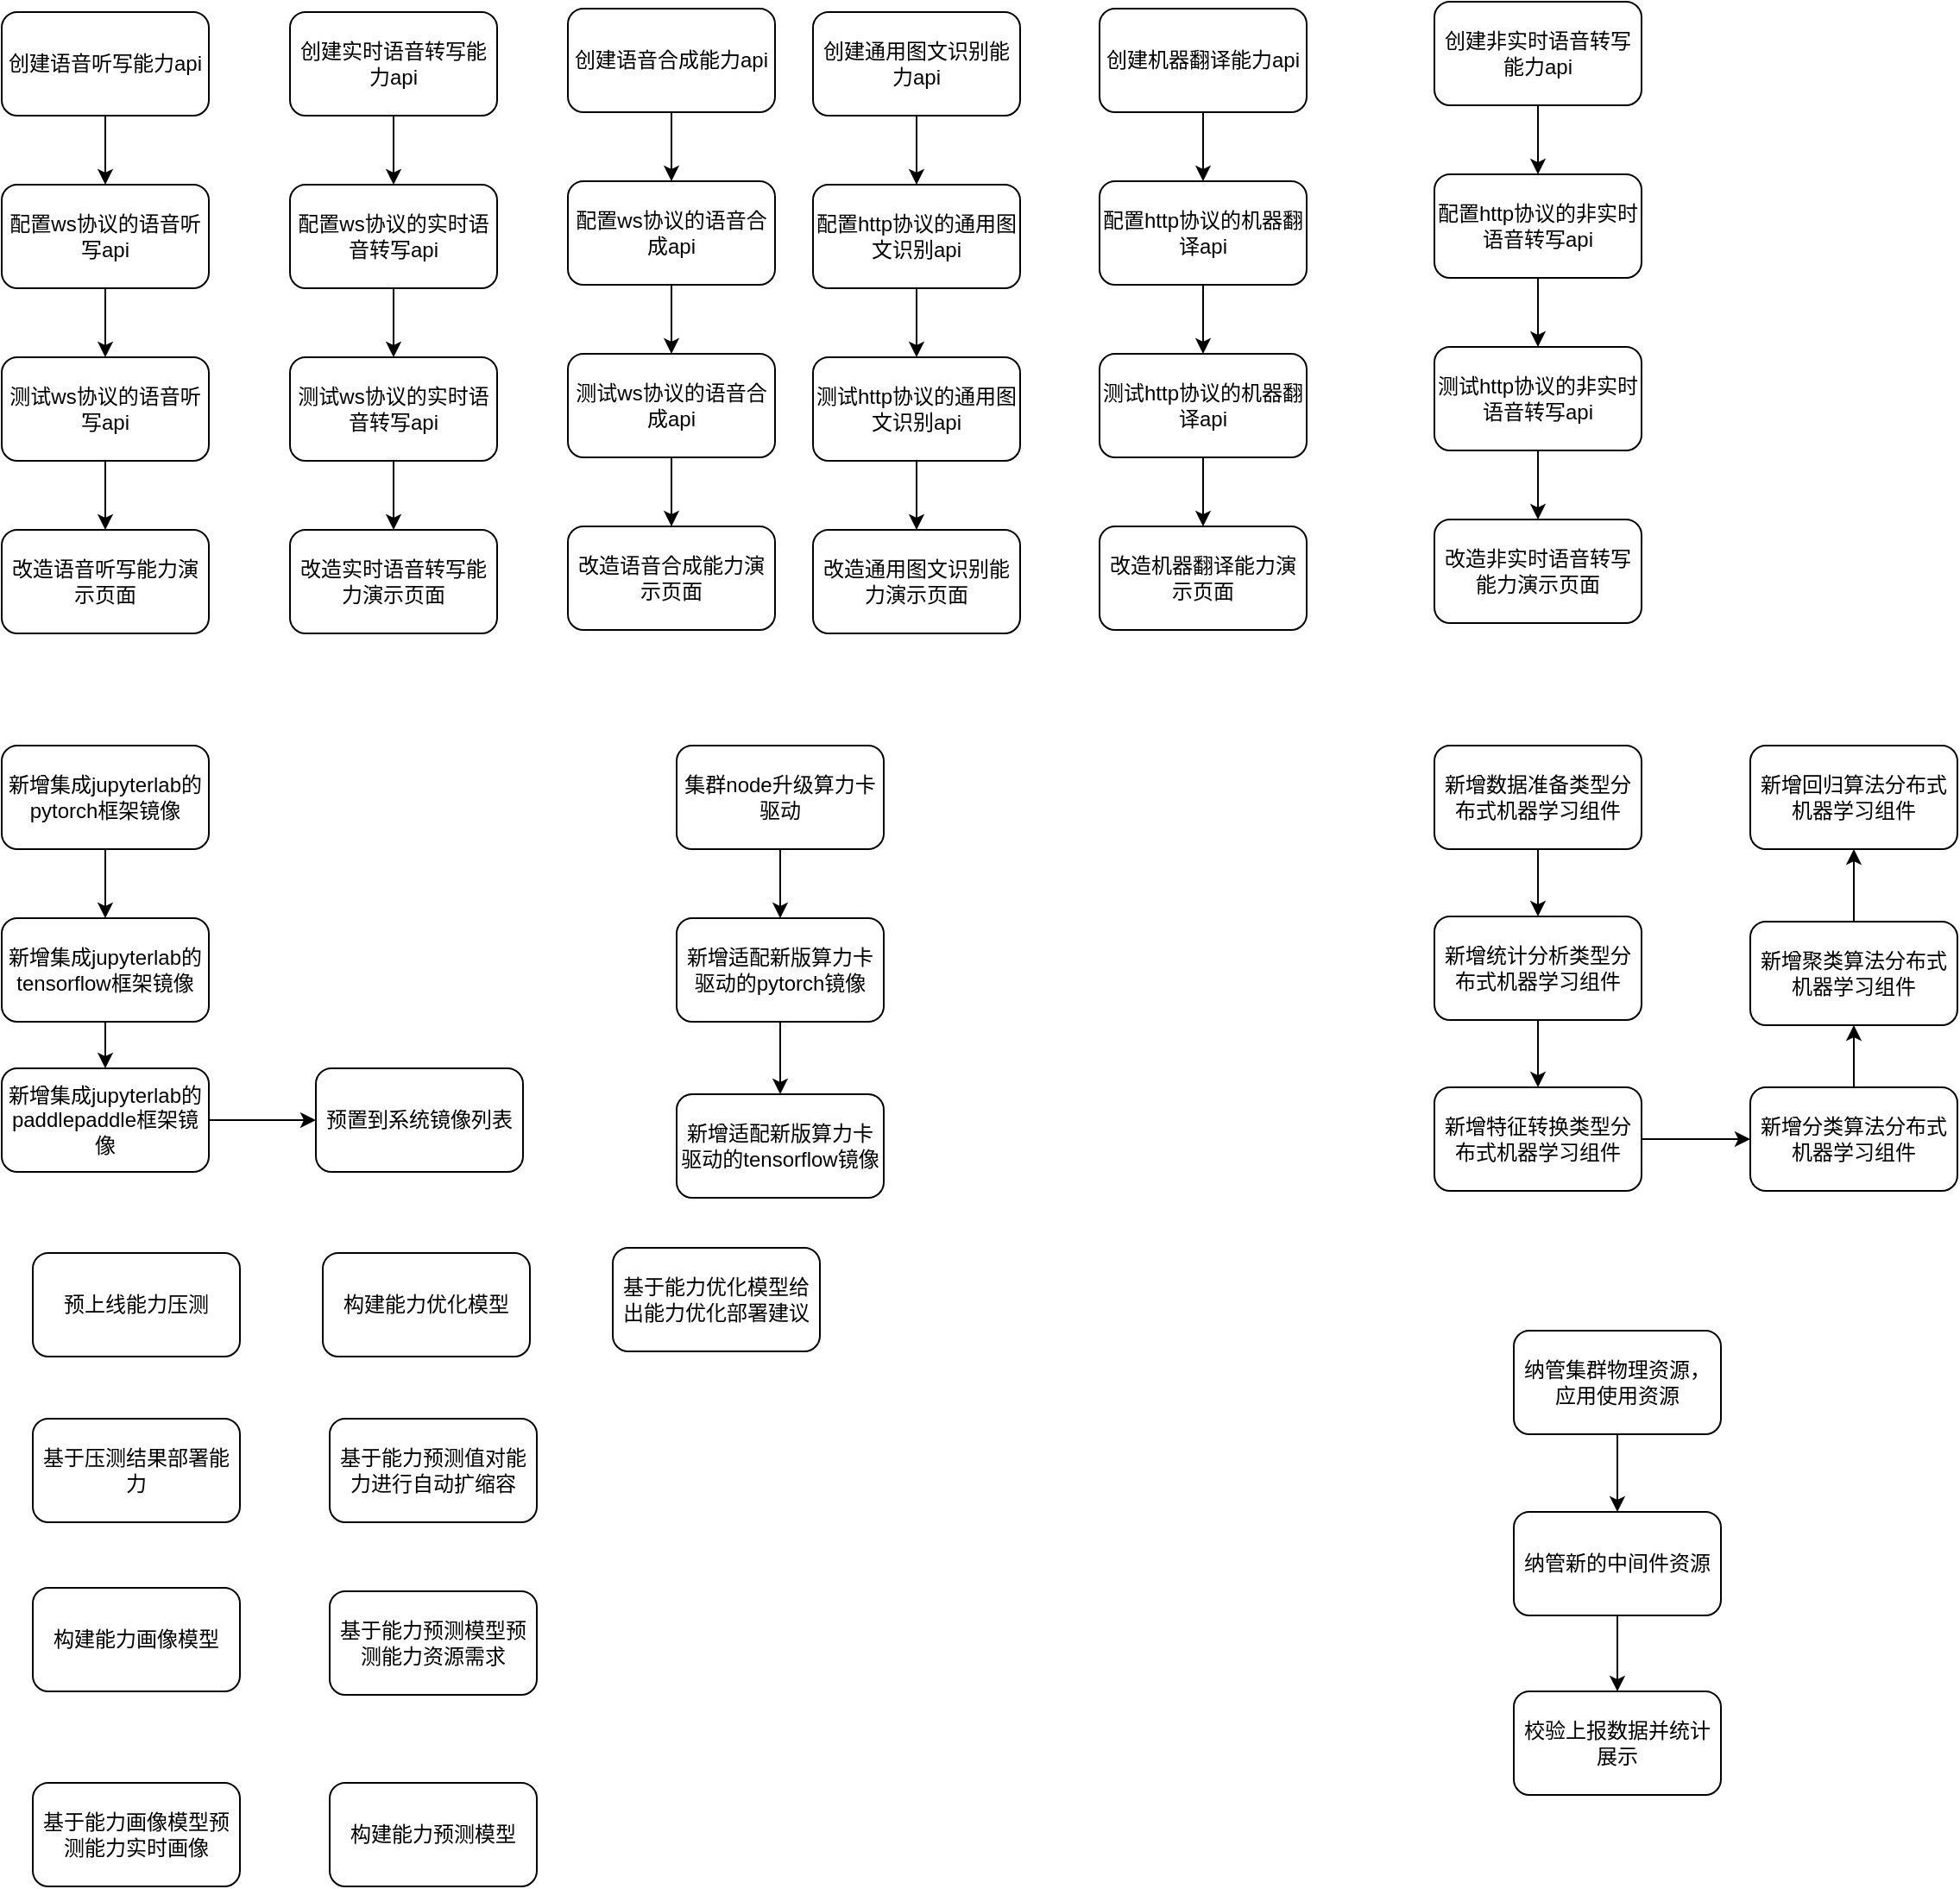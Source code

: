 <mxfile version="20.6.0" type="github">
  <diagram id="pmFFMw0CXSncJ6qstrio" name="第 1 页">
    <mxGraphModel dx="1038" dy="556" grid="0" gridSize="10" guides="1" tooltips="1" connect="1" arrows="1" fold="1" page="1" pageScale="1" pageWidth="827" pageHeight="1169" math="0" shadow="0">
      <root>
        <mxCell id="0" />
        <mxCell id="1" parent="0" />
        <mxCell id="fL5Yh4GL1NtFQYnabmQl-5" style="edgeStyle=orthogonalEdgeStyle;rounded=0;orthogonalLoop=1;jettySize=auto;html=1;entryX=0.5;entryY=0;entryDx=0;entryDy=0;" parent="1" source="fL5Yh4GL1NtFQYnabmQl-1" target="fL5Yh4GL1NtFQYnabmQl-2" edge="1">
          <mxGeometry relative="1" as="geometry" />
        </mxCell>
        <mxCell id="fL5Yh4GL1NtFQYnabmQl-1" value="创建语音听写能力api" style="rounded=1;whiteSpace=wrap;html=1;" parent="1" vertex="1">
          <mxGeometry x="40" y="60" width="120" height="60" as="geometry" />
        </mxCell>
        <mxCell id="fL5Yh4GL1NtFQYnabmQl-6" style="edgeStyle=orthogonalEdgeStyle;rounded=0;orthogonalLoop=1;jettySize=auto;html=1;entryX=0.5;entryY=0;entryDx=0;entryDy=0;" parent="1" source="fL5Yh4GL1NtFQYnabmQl-2" target="fL5Yh4GL1NtFQYnabmQl-3" edge="1">
          <mxGeometry relative="1" as="geometry" />
        </mxCell>
        <mxCell id="fL5Yh4GL1NtFQYnabmQl-2" value="配置ws协议的语音听写api" style="rounded=1;whiteSpace=wrap;html=1;" parent="1" vertex="1">
          <mxGeometry x="40" y="160" width="120" height="60" as="geometry" />
        </mxCell>
        <mxCell id="fL5Yh4GL1NtFQYnabmQl-7" style="edgeStyle=orthogonalEdgeStyle;rounded=0;orthogonalLoop=1;jettySize=auto;html=1;entryX=0.5;entryY=0;entryDx=0;entryDy=0;" parent="1" source="fL5Yh4GL1NtFQYnabmQl-3" target="fL5Yh4GL1NtFQYnabmQl-4" edge="1">
          <mxGeometry relative="1" as="geometry" />
        </mxCell>
        <mxCell id="fL5Yh4GL1NtFQYnabmQl-3" value="测试ws协议的语音听写api" style="rounded=1;whiteSpace=wrap;html=1;" parent="1" vertex="1">
          <mxGeometry x="40" y="260" width="120" height="60" as="geometry" />
        </mxCell>
        <mxCell id="fL5Yh4GL1NtFQYnabmQl-4" value="改造语音听写能力演示页面" style="rounded=1;whiteSpace=wrap;html=1;" parent="1" vertex="1">
          <mxGeometry x="40" y="360" width="120" height="60" as="geometry" />
        </mxCell>
        <mxCell id="fL5Yh4GL1NtFQYnabmQl-8" style="edgeStyle=orthogonalEdgeStyle;rounded=0;orthogonalLoop=1;jettySize=auto;html=1;entryX=0.5;entryY=0;entryDx=0;entryDy=0;" parent="1" source="fL5Yh4GL1NtFQYnabmQl-9" target="fL5Yh4GL1NtFQYnabmQl-11" edge="1">
          <mxGeometry relative="1" as="geometry" />
        </mxCell>
        <mxCell id="fL5Yh4GL1NtFQYnabmQl-9" value="创建实时语音转写能力api" style="rounded=1;whiteSpace=wrap;html=1;" parent="1" vertex="1">
          <mxGeometry x="207" y="60" width="120" height="60" as="geometry" />
        </mxCell>
        <mxCell id="fL5Yh4GL1NtFQYnabmQl-10" style="edgeStyle=orthogonalEdgeStyle;rounded=0;orthogonalLoop=1;jettySize=auto;html=1;entryX=0.5;entryY=0;entryDx=0;entryDy=0;" parent="1" source="fL5Yh4GL1NtFQYnabmQl-11" target="fL5Yh4GL1NtFQYnabmQl-13" edge="1">
          <mxGeometry relative="1" as="geometry" />
        </mxCell>
        <mxCell id="fL5Yh4GL1NtFQYnabmQl-11" value="配置ws协议的实时语音转写api" style="rounded=1;whiteSpace=wrap;html=1;" parent="1" vertex="1">
          <mxGeometry x="207" y="160" width="120" height="60" as="geometry" />
        </mxCell>
        <mxCell id="fL5Yh4GL1NtFQYnabmQl-12" style="edgeStyle=orthogonalEdgeStyle;rounded=0;orthogonalLoop=1;jettySize=auto;html=1;entryX=0.5;entryY=0;entryDx=0;entryDy=0;" parent="1" source="fL5Yh4GL1NtFQYnabmQl-13" target="fL5Yh4GL1NtFQYnabmQl-14" edge="1">
          <mxGeometry relative="1" as="geometry" />
        </mxCell>
        <mxCell id="fL5Yh4GL1NtFQYnabmQl-13" value="测试ws协议的实时语音转写api" style="rounded=1;whiteSpace=wrap;html=1;" parent="1" vertex="1">
          <mxGeometry x="207" y="260" width="120" height="60" as="geometry" />
        </mxCell>
        <mxCell id="fL5Yh4GL1NtFQYnabmQl-14" value="改造实时语音转写能力演示页面" style="rounded=1;whiteSpace=wrap;html=1;" parent="1" vertex="1">
          <mxGeometry x="207" y="360" width="120" height="60" as="geometry" />
        </mxCell>
        <mxCell id="fL5Yh4GL1NtFQYnabmQl-15" style="edgeStyle=orthogonalEdgeStyle;rounded=0;orthogonalLoop=1;jettySize=auto;html=1;entryX=0.5;entryY=0;entryDx=0;entryDy=0;" parent="1" source="fL5Yh4GL1NtFQYnabmQl-16" target="fL5Yh4GL1NtFQYnabmQl-18" edge="1">
          <mxGeometry relative="1" as="geometry" />
        </mxCell>
        <mxCell id="fL5Yh4GL1NtFQYnabmQl-16" value="创建通用图文识别能力api" style="rounded=1;whiteSpace=wrap;html=1;" parent="1" vertex="1">
          <mxGeometry x="510" y="60" width="120" height="60" as="geometry" />
        </mxCell>
        <mxCell id="fL5Yh4GL1NtFQYnabmQl-17" style="edgeStyle=orthogonalEdgeStyle;rounded=0;orthogonalLoop=1;jettySize=auto;html=1;entryX=0.5;entryY=0;entryDx=0;entryDy=0;" parent="1" source="fL5Yh4GL1NtFQYnabmQl-18" target="fL5Yh4GL1NtFQYnabmQl-20" edge="1">
          <mxGeometry relative="1" as="geometry" />
        </mxCell>
        <mxCell id="fL5Yh4GL1NtFQYnabmQl-18" value="配置http协议的通用图文识别api" style="rounded=1;whiteSpace=wrap;html=1;" parent="1" vertex="1">
          <mxGeometry x="510" y="160" width="120" height="60" as="geometry" />
        </mxCell>
        <mxCell id="fL5Yh4GL1NtFQYnabmQl-19" style="edgeStyle=orthogonalEdgeStyle;rounded=0;orthogonalLoop=1;jettySize=auto;html=1;entryX=0.5;entryY=0;entryDx=0;entryDy=0;" parent="1" source="fL5Yh4GL1NtFQYnabmQl-20" target="fL5Yh4GL1NtFQYnabmQl-21" edge="1">
          <mxGeometry relative="1" as="geometry" />
        </mxCell>
        <mxCell id="fL5Yh4GL1NtFQYnabmQl-20" value="测试http协议的通用图文识别api" style="rounded=1;whiteSpace=wrap;html=1;" parent="1" vertex="1">
          <mxGeometry x="510" y="260" width="120" height="60" as="geometry" />
        </mxCell>
        <mxCell id="fL5Yh4GL1NtFQYnabmQl-21" value="改造通用图文识别能力演示页面" style="rounded=1;whiteSpace=wrap;html=1;" parent="1" vertex="1">
          <mxGeometry x="510" y="360" width="120" height="60" as="geometry" />
        </mxCell>
        <mxCell id="fL5Yh4GL1NtFQYnabmQl-22" style="edgeStyle=orthogonalEdgeStyle;rounded=0;orthogonalLoop=1;jettySize=auto;html=1;entryX=0.5;entryY=0;entryDx=0;entryDy=0;" parent="1" source="fL5Yh4GL1NtFQYnabmQl-23" target="fL5Yh4GL1NtFQYnabmQl-25" edge="1">
          <mxGeometry relative="1" as="geometry" />
        </mxCell>
        <mxCell id="fL5Yh4GL1NtFQYnabmQl-23" value="创建语音合成能力api" style="rounded=1;whiteSpace=wrap;html=1;" parent="1" vertex="1">
          <mxGeometry x="368" y="58" width="120" height="60" as="geometry" />
        </mxCell>
        <mxCell id="fL5Yh4GL1NtFQYnabmQl-24" style="edgeStyle=orthogonalEdgeStyle;rounded=0;orthogonalLoop=1;jettySize=auto;html=1;entryX=0.5;entryY=0;entryDx=0;entryDy=0;" parent="1" source="fL5Yh4GL1NtFQYnabmQl-25" target="fL5Yh4GL1NtFQYnabmQl-27" edge="1">
          <mxGeometry relative="1" as="geometry" />
        </mxCell>
        <mxCell id="fL5Yh4GL1NtFQYnabmQl-25" value="配置ws协议的语音合成api" style="rounded=1;whiteSpace=wrap;html=1;" parent="1" vertex="1">
          <mxGeometry x="368" y="158" width="120" height="60" as="geometry" />
        </mxCell>
        <mxCell id="fL5Yh4GL1NtFQYnabmQl-26" style="edgeStyle=orthogonalEdgeStyle;rounded=0;orthogonalLoop=1;jettySize=auto;html=1;entryX=0.5;entryY=0;entryDx=0;entryDy=0;" parent="1" source="fL5Yh4GL1NtFQYnabmQl-27" target="fL5Yh4GL1NtFQYnabmQl-28" edge="1">
          <mxGeometry relative="1" as="geometry" />
        </mxCell>
        <mxCell id="fL5Yh4GL1NtFQYnabmQl-27" value="测试ws协议的语音合成api" style="rounded=1;whiteSpace=wrap;html=1;" parent="1" vertex="1">
          <mxGeometry x="368" y="258" width="120" height="60" as="geometry" />
        </mxCell>
        <mxCell id="fL5Yh4GL1NtFQYnabmQl-28" value="改造语音合成能力演示页面" style="rounded=1;whiteSpace=wrap;html=1;" parent="1" vertex="1">
          <mxGeometry x="368" y="358" width="120" height="60" as="geometry" />
        </mxCell>
        <mxCell id="fL5Yh4GL1NtFQYnabmQl-29" style="edgeStyle=orthogonalEdgeStyle;rounded=0;orthogonalLoop=1;jettySize=auto;html=1;entryX=0.5;entryY=0;entryDx=0;entryDy=0;" parent="1" source="fL5Yh4GL1NtFQYnabmQl-30" target="fL5Yh4GL1NtFQYnabmQl-32" edge="1">
          <mxGeometry relative="1" as="geometry" />
        </mxCell>
        <mxCell id="fL5Yh4GL1NtFQYnabmQl-30" value="创建机器翻译能力api" style="rounded=1;whiteSpace=wrap;html=1;" parent="1" vertex="1">
          <mxGeometry x="676" y="58" width="120" height="60" as="geometry" />
        </mxCell>
        <mxCell id="fL5Yh4GL1NtFQYnabmQl-31" style="edgeStyle=orthogonalEdgeStyle;rounded=0;orthogonalLoop=1;jettySize=auto;html=1;entryX=0.5;entryY=0;entryDx=0;entryDy=0;" parent="1" source="fL5Yh4GL1NtFQYnabmQl-32" target="fL5Yh4GL1NtFQYnabmQl-34" edge="1">
          <mxGeometry relative="1" as="geometry" />
        </mxCell>
        <mxCell id="fL5Yh4GL1NtFQYnabmQl-32" value="配置http协议的机器翻译api" style="rounded=1;whiteSpace=wrap;html=1;" parent="1" vertex="1">
          <mxGeometry x="676" y="158" width="120" height="60" as="geometry" />
        </mxCell>
        <mxCell id="fL5Yh4GL1NtFQYnabmQl-33" style="edgeStyle=orthogonalEdgeStyle;rounded=0;orthogonalLoop=1;jettySize=auto;html=1;entryX=0.5;entryY=0;entryDx=0;entryDy=0;" parent="1" source="fL5Yh4GL1NtFQYnabmQl-34" target="fL5Yh4GL1NtFQYnabmQl-35" edge="1">
          <mxGeometry relative="1" as="geometry" />
        </mxCell>
        <mxCell id="fL5Yh4GL1NtFQYnabmQl-34" value="测试http协议的机器翻译api" style="rounded=1;whiteSpace=wrap;html=1;" parent="1" vertex="1">
          <mxGeometry x="676" y="258" width="120" height="60" as="geometry" />
        </mxCell>
        <mxCell id="fL5Yh4GL1NtFQYnabmQl-35" value="改造机器翻译能力演示页面" style="rounded=1;whiteSpace=wrap;html=1;" parent="1" vertex="1">
          <mxGeometry x="676" y="358" width="120" height="60" as="geometry" />
        </mxCell>
        <mxCell id="fL5Yh4GL1NtFQYnabmQl-36" style="edgeStyle=orthogonalEdgeStyle;rounded=0;orthogonalLoop=1;jettySize=auto;html=1;entryX=0.5;entryY=0;entryDx=0;entryDy=0;" parent="1" source="fL5Yh4GL1NtFQYnabmQl-37" target="fL5Yh4GL1NtFQYnabmQl-39" edge="1">
          <mxGeometry relative="1" as="geometry" />
        </mxCell>
        <mxCell id="fL5Yh4GL1NtFQYnabmQl-37" value="创建非实时语音转写能力api" style="rounded=1;whiteSpace=wrap;html=1;" parent="1" vertex="1">
          <mxGeometry x="870" y="54" width="120" height="60" as="geometry" />
        </mxCell>
        <mxCell id="fL5Yh4GL1NtFQYnabmQl-38" style="edgeStyle=orthogonalEdgeStyle;rounded=0;orthogonalLoop=1;jettySize=auto;html=1;entryX=0.5;entryY=0;entryDx=0;entryDy=0;" parent="1" source="fL5Yh4GL1NtFQYnabmQl-39" target="fL5Yh4GL1NtFQYnabmQl-41" edge="1">
          <mxGeometry relative="1" as="geometry" />
        </mxCell>
        <mxCell id="fL5Yh4GL1NtFQYnabmQl-39" value="配置http协议的非实时语音转写api" style="rounded=1;whiteSpace=wrap;html=1;" parent="1" vertex="1">
          <mxGeometry x="870" y="154" width="120" height="60" as="geometry" />
        </mxCell>
        <mxCell id="fL5Yh4GL1NtFQYnabmQl-40" style="edgeStyle=orthogonalEdgeStyle;rounded=0;orthogonalLoop=1;jettySize=auto;html=1;entryX=0.5;entryY=0;entryDx=0;entryDy=0;" parent="1" source="fL5Yh4GL1NtFQYnabmQl-41" target="fL5Yh4GL1NtFQYnabmQl-42" edge="1">
          <mxGeometry relative="1" as="geometry" />
        </mxCell>
        <mxCell id="fL5Yh4GL1NtFQYnabmQl-41" value="测试http协议的非实时语音转写api" style="rounded=1;whiteSpace=wrap;html=1;" parent="1" vertex="1">
          <mxGeometry x="870" y="254" width="120" height="60" as="geometry" />
        </mxCell>
        <mxCell id="fL5Yh4GL1NtFQYnabmQl-42" value="改造非实时语音转写能力演示页面" style="rounded=1;whiteSpace=wrap;html=1;" parent="1" vertex="1">
          <mxGeometry x="870" y="354" width="120" height="60" as="geometry" />
        </mxCell>
        <mxCell id="fL5Yh4GL1NtFQYnabmQl-46" style="edgeStyle=orthogonalEdgeStyle;rounded=0;orthogonalLoop=1;jettySize=auto;html=1;entryX=0.5;entryY=0;entryDx=0;entryDy=0;" parent="1" source="fL5Yh4GL1NtFQYnabmQl-43" target="fL5Yh4GL1NtFQYnabmQl-44" edge="1">
          <mxGeometry relative="1" as="geometry" />
        </mxCell>
        <mxCell id="fL5Yh4GL1NtFQYnabmQl-43" value="新增集成jupyterlab的pytorch框架镜像" style="rounded=1;whiteSpace=wrap;html=1;" parent="1" vertex="1">
          <mxGeometry x="40" y="485" width="120" height="60" as="geometry" />
        </mxCell>
        <mxCell id="fL5Yh4GL1NtFQYnabmQl-47" style="edgeStyle=orthogonalEdgeStyle;rounded=0;orthogonalLoop=1;jettySize=auto;html=1;" parent="1" source="fL5Yh4GL1NtFQYnabmQl-44" target="fL5Yh4GL1NtFQYnabmQl-45" edge="1">
          <mxGeometry relative="1" as="geometry" />
        </mxCell>
        <mxCell id="fL5Yh4GL1NtFQYnabmQl-44" value="新增集成jupyterlab的tensorflow框架镜像" style="rounded=1;whiteSpace=wrap;html=1;" parent="1" vertex="1">
          <mxGeometry x="40" y="585" width="120" height="60" as="geometry" />
        </mxCell>
        <mxCell id="fL5Yh4GL1NtFQYnabmQl-49" value="" style="edgeStyle=orthogonalEdgeStyle;rounded=0;orthogonalLoop=1;jettySize=auto;html=1;" parent="1" source="fL5Yh4GL1NtFQYnabmQl-45" target="fL5Yh4GL1NtFQYnabmQl-48" edge="1">
          <mxGeometry relative="1" as="geometry" />
        </mxCell>
        <mxCell id="fL5Yh4GL1NtFQYnabmQl-45" value="新增集成jupyterlab的paddlepaddle框架镜像" style="rounded=1;whiteSpace=wrap;html=1;" parent="1" vertex="1">
          <mxGeometry x="40" y="672" width="120" height="60" as="geometry" />
        </mxCell>
        <mxCell id="fL5Yh4GL1NtFQYnabmQl-48" value="预置到系统镜像列表" style="whiteSpace=wrap;html=1;rounded=1;" parent="1" vertex="1">
          <mxGeometry x="222" y="672" width="120" height="60" as="geometry" />
        </mxCell>
        <mxCell id="fL5Yh4GL1NtFQYnabmQl-52" style="edgeStyle=orthogonalEdgeStyle;rounded=0;orthogonalLoop=1;jettySize=auto;html=1;" parent="1" source="fL5Yh4GL1NtFQYnabmQl-50" target="fL5Yh4GL1NtFQYnabmQl-51" edge="1">
          <mxGeometry relative="1" as="geometry" />
        </mxCell>
        <mxCell id="fL5Yh4GL1NtFQYnabmQl-50" value="集群node升级算力卡驱动" style="rounded=1;whiteSpace=wrap;html=1;" parent="1" vertex="1">
          <mxGeometry x="431" y="485" width="120" height="60" as="geometry" />
        </mxCell>
        <mxCell id="fL5Yh4GL1NtFQYnabmQl-55" value="" style="edgeStyle=orthogonalEdgeStyle;rounded=0;orthogonalLoop=1;jettySize=auto;html=1;" parent="1" source="fL5Yh4GL1NtFQYnabmQl-51" target="fL5Yh4GL1NtFQYnabmQl-54" edge="1">
          <mxGeometry relative="1" as="geometry" />
        </mxCell>
        <mxCell id="fL5Yh4GL1NtFQYnabmQl-51" value="新增适配新版算力卡驱动的pytorch镜像" style="whiteSpace=wrap;html=1;rounded=1;" parent="1" vertex="1">
          <mxGeometry x="431" y="585" width="120" height="60" as="geometry" />
        </mxCell>
        <mxCell id="fL5Yh4GL1NtFQYnabmQl-54" value="新增适配新版算力卡驱动的tensorflow镜像" style="whiteSpace=wrap;html=1;rounded=1;" parent="1" vertex="1">
          <mxGeometry x="431" y="687" width="120" height="60" as="geometry" />
        </mxCell>
        <mxCell id="fL5Yh4GL1NtFQYnabmQl-66" style="edgeStyle=orthogonalEdgeStyle;rounded=0;orthogonalLoop=1;jettySize=auto;html=1;entryX=0.5;entryY=0;entryDx=0;entryDy=0;" parent="1" source="fL5Yh4GL1NtFQYnabmQl-56" target="fL5Yh4GL1NtFQYnabmQl-57" edge="1">
          <mxGeometry relative="1" as="geometry" />
        </mxCell>
        <mxCell id="fL5Yh4GL1NtFQYnabmQl-56" value="新增数据准备类型分布式机器学习组件" style="rounded=1;whiteSpace=wrap;html=1;" parent="1" vertex="1">
          <mxGeometry x="870" y="485" width="120" height="60" as="geometry" />
        </mxCell>
        <mxCell id="fL5Yh4GL1NtFQYnabmQl-59" value="" style="edgeStyle=orthogonalEdgeStyle;rounded=0;orthogonalLoop=1;jettySize=auto;html=1;" parent="1" source="fL5Yh4GL1NtFQYnabmQl-57" target="fL5Yh4GL1NtFQYnabmQl-58" edge="1">
          <mxGeometry relative="1" as="geometry" />
        </mxCell>
        <mxCell id="fL5Yh4GL1NtFQYnabmQl-57" value="新增统计分析类型分布式机器学习组件" style="whiteSpace=wrap;html=1;rounded=1;" parent="1" vertex="1">
          <mxGeometry x="870" y="584" width="120" height="60" as="geometry" />
        </mxCell>
        <mxCell id="fL5Yh4GL1NtFQYnabmQl-61" value="" style="edgeStyle=orthogonalEdgeStyle;rounded=0;orthogonalLoop=1;jettySize=auto;html=1;" parent="1" source="fL5Yh4GL1NtFQYnabmQl-58" target="fL5Yh4GL1NtFQYnabmQl-60" edge="1">
          <mxGeometry relative="1" as="geometry" />
        </mxCell>
        <mxCell id="fL5Yh4GL1NtFQYnabmQl-58" value="新增特征转换类型分布式机器学习组件" style="whiteSpace=wrap;html=1;rounded=1;" parent="1" vertex="1">
          <mxGeometry x="870" y="683" width="120" height="60" as="geometry" />
        </mxCell>
        <mxCell id="fL5Yh4GL1NtFQYnabmQl-63" value="" style="edgeStyle=orthogonalEdgeStyle;rounded=0;orthogonalLoop=1;jettySize=auto;html=1;" parent="1" source="fL5Yh4GL1NtFQYnabmQl-60" target="fL5Yh4GL1NtFQYnabmQl-62" edge="1">
          <mxGeometry relative="1" as="geometry" />
        </mxCell>
        <mxCell id="fL5Yh4GL1NtFQYnabmQl-60" value="新增分类算法分布式机器学习组件" style="whiteSpace=wrap;html=1;rounded=1;" parent="1" vertex="1">
          <mxGeometry x="1053" y="683" width="120" height="60" as="geometry" />
        </mxCell>
        <mxCell id="fL5Yh4GL1NtFQYnabmQl-65" value="" style="edgeStyle=orthogonalEdgeStyle;rounded=0;orthogonalLoop=1;jettySize=auto;html=1;" parent="1" source="fL5Yh4GL1NtFQYnabmQl-62" target="fL5Yh4GL1NtFQYnabmQl-64" edge="1">
          <mxGeometry relative="1" as="geometry" />
        </mxCell>
        <mxCell id="fL5Yh4GL1NtFQYnabmQl-62" value="新增聚类算法分布式机器学习组件" style="whiteSpace=wrap;html=1;rounded=1;" parent="1" vertex="1">
          <mxGeometry x="1053" y="587" width="120" height="60" as="geometry" />
        </mxCell>
        <mxCell id="fL5Yh4GL1NtFQYnabmQl-64" value="新增回归算法分布式机器学习组件" style="whiteSpace=wrap;html=1;rounded=1;" parent="1" vertex="1">
          <mxGeometry x="1053" y="485" width="120" height="60" as="geometry" />
        </mxCell>
        <mxCell id="fL5Yh4GL1NtFQYnabmQl-67" value="预上线能力压测" style="rounded=1;whiteSpace=wrap;html=1;" parent="1" vertex="1">
          <mxGeometry x="58" y="779" width="120" height="60" as="geometry" />
        </mxCell>
        <mxCell id="fL5Yh4GL1NtFQYnabmQl-68" value="基于压测结果部署能力" style="rounded=1;whiteSpace=wrap;html=1;" parent="1" vertex="1">
          <mxGeometry x="58" y="875" width="120" height="60" as="geometry" />
        </mxCell>
        <mxCell id="fL5Yh4GL1NtFQYnabmQl-69" value="构建能力画像模型" style="rounded=1;whiteSpace=wrap;html=1;" parent="1" vertex="1">
          <mxGeometry x="58" y="973" width="120" height="60" as="geometry" />
        </mxCell>
        <mxCell id="fL5Yh4GL1NtFQYnabmQl-70" value="构建能力预测模型" style="rounded=1;whiteSpace=wrap;html=1;" parent="1" vertex="1">
          <mxGeometry x="230" y="1086" width="120" height="60" as="geometry" />
        </mxCell>
        <mxCell id="fL5Yh4GL1NtFQYnabmQl-71" value="基于能力画像模型预测能力实时画像" style="rounded=1;whiteSpace=wrap;html=1;" parent="1" vertex="1">
          <mxGeometry x="58" y="1086" width="120" height="60" as="geometry" />
        </mxCell>
        <mxCell id="fL5Yh4GL1NtFQYnabmQl-72" value="基于能力预测模型预测能力资源需求" style="rounded=1;whiteSpace=wrap;html=1;" parent="1" vertex="1">
          <mxGeometry x="230" y="975" width="120" height="60" as="geometry" />
        </mxCell>
        <mxCell id="fL5Yh4GL1NtFQYnabmQl-73" value="基于能力预测值对能力进行自动扩缩容" style="rounded=1;whiteSpace=wrap;html=1;" parent="1" vertex="1">
          <mxGeometry x="230" y="875" width="120" height="60" as="geometry" />
        </mxCell>
        <mxCell id="fL5Yh4GL1NtFQYnabmQl-74" value="构建能力优化模型" style="rounded=1;whiteSpace=wrap;html=1;" parent="1" vertex="1">
          <mxGeometry x="226" y="779" width="120" height="60" as="geometry" />
        </mxCell>
        <mxCell id="fL5Yh4GL1NtFQYnabmQl-75" value="基于能力优化模型给出能力优化部署建议" style="rounded=1;whiteSpace=wrap;html=1;" parent="1" vertex="1">
          <mxGeometry x="394" y="776" width="120" height="60" as="geometry" />
        </mxCell>
        <mxCell id="6oHkwWjcjdLw82aPovhM-3" value="" style="edgeStyle=orthogonalEdgeStyle;rounded=0;orthogonalLoop=1;jettySize=auto;html=1;" edge="1" parent="1" source="6oHkwWjcjdLw82aPovhM-1" target="6oHkwWjcjdLw82aPovhM-2">
          <mxGeometry relative="1" as="geometry" />
        </mxCell>
        <mxCell id="6oHkwWjcjdLw82aPovhM-1" value="纳管集群物理资源，应用使用资源" style="rounded=1;whiteSpace=wrap;html=1;" vertex="1" parent="1">
          <mxGeometry x="916" y="824" width="120" height="60" as="geometry" />
        </mxCell>
        <mxCell id="6oHkwWjcjdLw82aPovhM-5" value="" style="edgeStyle=orthogonalEdgeStyle;rounded=0;orthogonalLoop=1;jettySize=auto;html=1;" edge="1" parent="1" source="6oHkwWjcjdLw82aPovhM-2" target="6oHkwWjcjdLw82aPovhM-4">
          <mxGeometry relative="1" as="geometry" />
        </mxCell>
        <mxCell id="6oHkwWjcjdLw82aPovhM-2" value="纳管新的中间件资源" style="whiteSpace=wrap;html=1;rounded=1;" vertex="1" parent="1">
          <mxGeometry x="916" y="929" width="120" height="60" as="geometry" />
        </mxCell>
        <mxCell id="6oHkwWjcjdLw82aPovhM-4" value="校验上报数据并统计展示" style="whiteSpace=wrap;html=1;rounded=1;" vertex="1" parent="1">
          <mxGeometry x="916" y="1033" width="120" height="60" as="geometry" />
        </mxCell>
      </root>
    </mxGraphModel>
  </diagram>
</mxfile>
